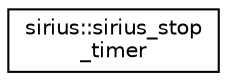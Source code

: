 digraph "Graphical Class Hierarchy"
{
 // INTERACTIVE_SVG=YES
  edge [fontname="Helvetica",fontsize="10",labelfontname="Helvetica",labelfontsize="10"];
  node [fontname="Helvetica",fontsize="10",shape=record];
  rankdir="LR";
  Node1 [label="sirius::sirius_stop\l_timer",height=0.2,width=0.4,color="black", fillcolor="white", style="filled",URL="$interfacesirius_1_1sirius__stop__timer.html"];
}

